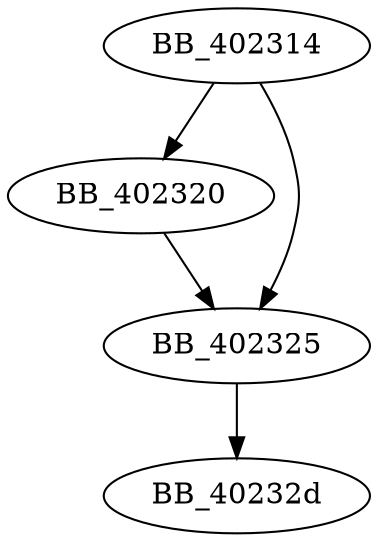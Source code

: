 DiGraph _fast_error_exit{
BB_402314->BB_402320
BB_402314->BB_402325
BB_402320->BB_402325
BB_402325->BB_40232d
}
